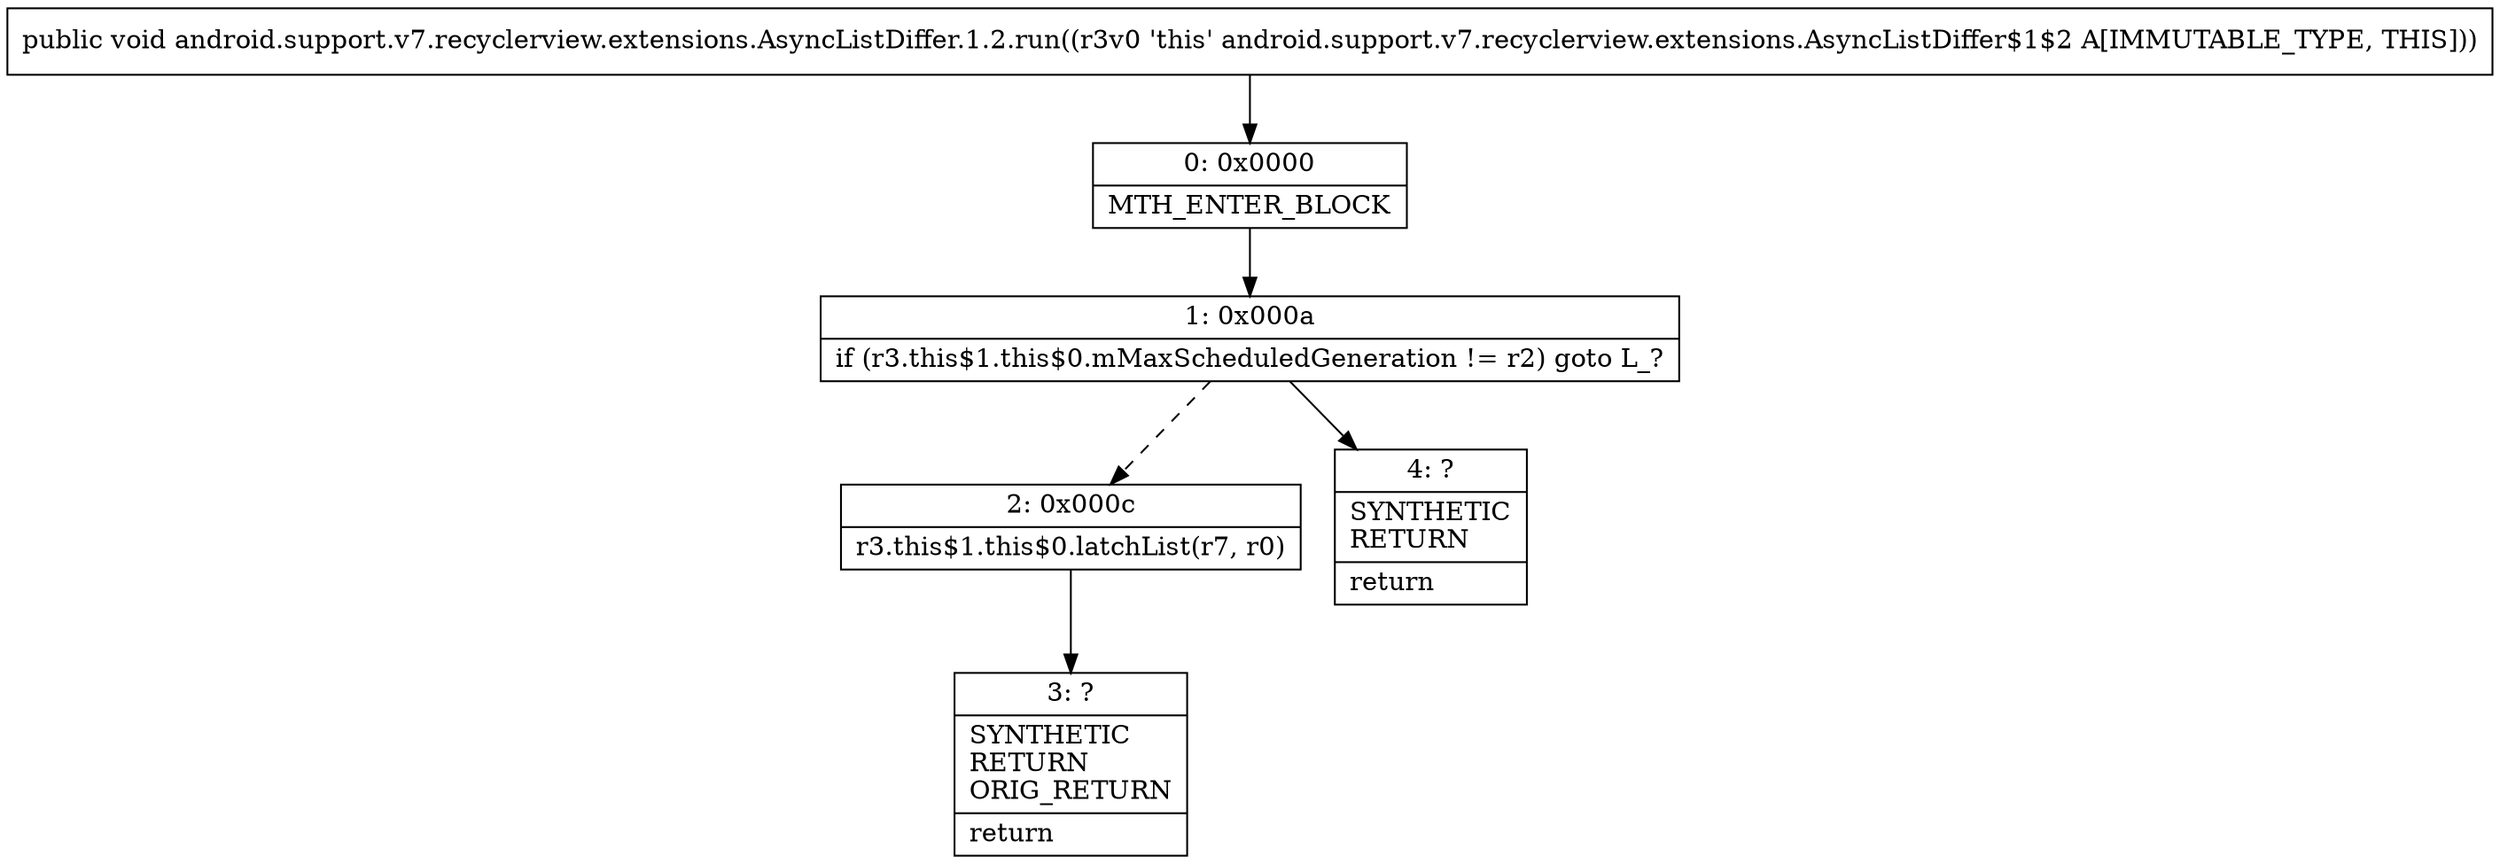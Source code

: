 digraph "CFG forandroid.support.v7.recyclerview.extensions.AsyncListDiffer.1.2.run()V" {
Node_0 [shape=record,label="{0\:\ 0x0000|MTH_ENTER_BLOCK\l}"];
Node_1 [shape=record,label="{1\:\ 0x000a|if (r3.this$1.this$0.mMaxScheduledGeneration != r2) goto L_?\l}"];
Node_2 [shape=record,label="{2\:\ 0x000c|r3.this$1.this$0.latchList(r7, r0)\l}"];
Node_3 [shape=record,label="{3\:\ ?|SYNTHETIC\lRETURN\lORIG_RETURN\l|return\l}"];
Node_4 [shape=record,label="{4\:\ ?|SYNTHETIC\lRETURN\l|return\l}"];
MethodNode[shape=record,label="{public void android.support.v7.recyclerview.extensions.AsyncListDiffer.1.2.run((r3v0 'this' android.support.v7.recyclerview.extensions.AsyncListDiffer$1$2 A[IMMUTABLE_TYPE, THIS])) }"];
MethodNode -> Node_0;
Node_0 -> Node_1;
Node_1 -> Node_2[style=dashed];
Node_1 -> Node_4;
Node_2 -> Node_3;
}

